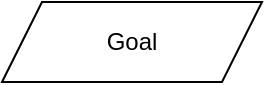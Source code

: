 <mxfile version="24.6.4" type="device">
  <diagram name="Page-1" id="iE0h_F90TXYF1HSEsnaa">
    <mxGraphModel dx="1183" dy="677" grid="1" gridSize="10" guides="1" tooltips="1" connect="1" arrows="1" fold="1" page="1" pageScale="1" pageWidth="850" pageHeight="1100" math="0" shadow="0">
      <root>
        <mxCell id="0" />
        <mxCell id="1" parent="0" />
        <mxCell id="lJTU1xj_GT6UDRZQ2F91-1" value="Goal" style="shape=parallelogram;perimeter=parallelogramPerimeter;whiteSpace=wrap;html=1;fixedSize=1;" vertex="1" parent="1">
          <mxGeometry x="380" y="50" width="130" height="40" as="geometry" />
        </mxCell>
      </root>
    </mxGraphModel>
  </diagram>
</mxfile>
